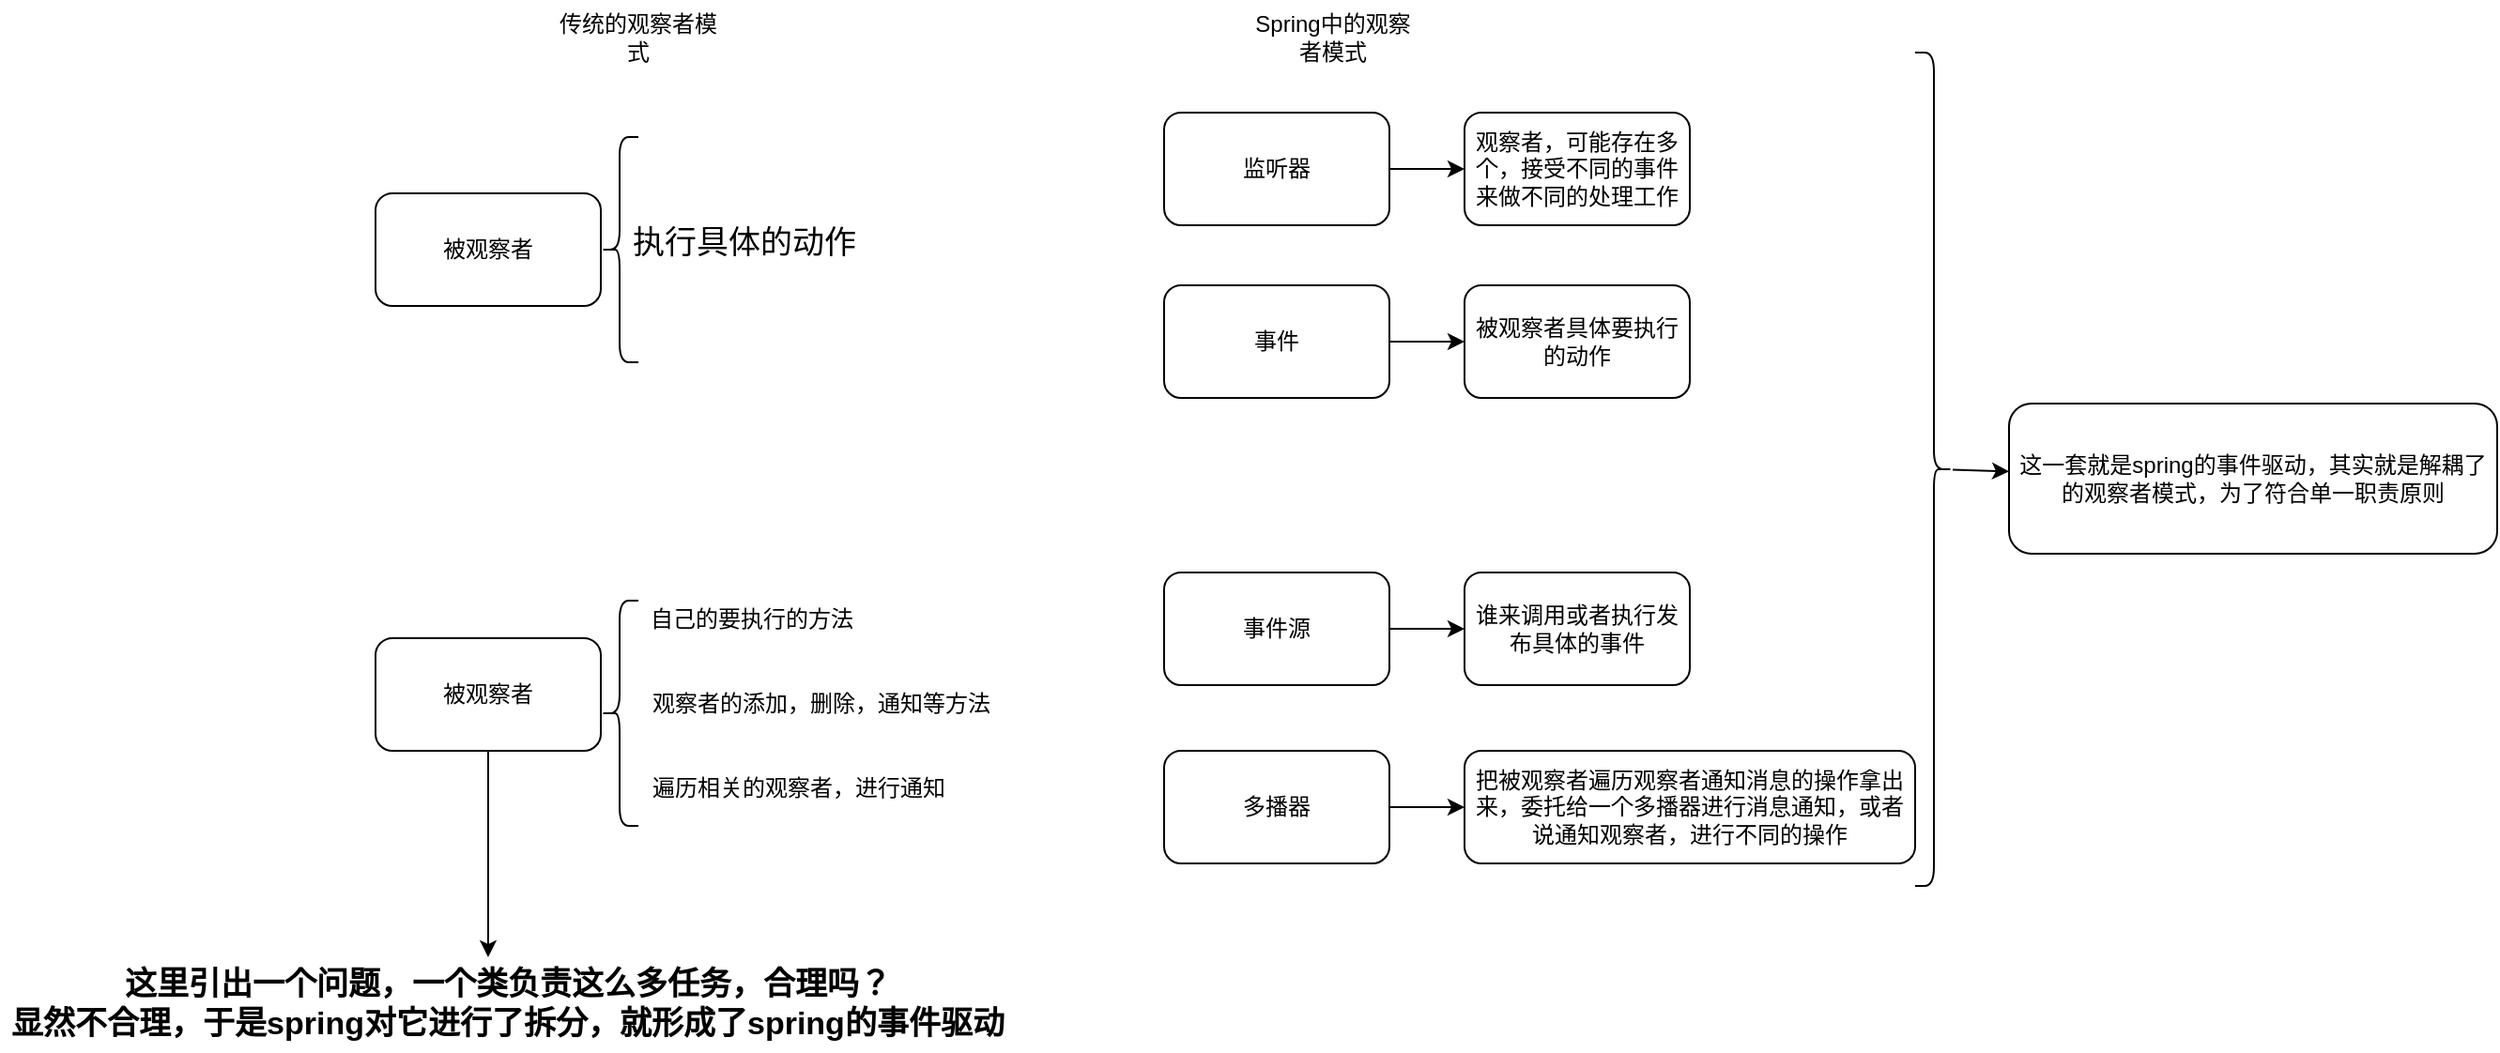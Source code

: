 <mxfile>
    <diagram id="1cif8wCF9ODK-YRLHRi3" name="Page-1">
        <mxGraphModel dx="1280" dy="917" grid="0" gridSize="10" guides="1" tooltips="1" connect="1" arrows="1" fold="1" page="1" pageScale="1" pageWidth="10000000" pageHeight="10000000" math="0" shadow="0">
            <root>
                <mxCell id="0"/>
                <mxCell id="1" parent="0"/>
                <mxCell id="31" style="edgeStyle=none;html=1;exitX=0.5;exitY=1;exitDx=0;exitDy=0;" edge="1" parent="1" source="2">
                    <mxGeometry relative="1" as="geometry">
                        <mxPoint x="689" y="792" as="targetPoint"/>
                    </mxGeometry>
                </mxCell>
                <mxCell id="2" value="被观察者" style="rounded=1;whiteSpace=wrap;html=1;" vertex="1" parent="1">
                    <mxGeometry x="629" y="622" width="120" height="60" as="geometry"/>
                </mxCell>
                <mxCell id="3" value="传统的观察者模式" style="text;html=1;strokeColor=none;fillColor=none;align=center;verticalAlign=middle;whiteSpace=wrap;rounded=0;" vertex="1" parent="1">
                    <mxGeometry x="724" y="282" width="90" height="40" as="geometry"/>
                </mxCell>
                <mxCell id="4" value="被观察者" style="rounded=1;whiteSpace=wrap;html=1;" vertex="1" parent="1">
                    <mxGeometry x="629" y="385" width="120" height="60" as="geometry"/>
                </mxCell>
                <mxCell id="9" style="edgeStyle=none;html=1;exitX=1;exitY=0.5;exitDx=0;exitDy=0;" edge="1" parent="1" source="5" target="8">
                    <mxGeometry relative="1" as="geometry"/>
                </mxCell>
                <mxCell id="5" value="事件" style="rounded=1;whiteSpace=wrap;html=1;" vertex="1" parent="1">
                    <mxGeometry x="1049" y="434" width="120" height="60" as="geometry"/>
                </mxCell>
                <mxCell id="6" value="Spring中的观察者模式" style="text;html=1;strokeColor=none;fillColor=none;align=center;verticalAlign=middle;whiteSpace=wrap;rounded=0;" vertex="1" parent="1">
                    <mxGeometry x="1094" y="282" width="90" height="40" as="geometry"/>
                </mxCell>
                <mxCell id="11" value="" style="edgeStyle=none;html=1;" edge="1" parent="1" source="7" target="10">
                    <mxGeometry relative="1" as="geometry"/>
                </mxCell>
                <mxCell id="7" value="监听器" style="rounded=1;whiteSpace=wrap;html=1;" vertex="1" parent="1">
                    <mxGeometry x="1049" y="342" width="120" height="60" as="geometry"/>
                </mxCell>
                <mxCell id="8" value="被观察者具体要执行的动作" style="rounded=1;whiteSpace=wrap;html=1;" vertex="1" parent="1">
                    <mxGeometry x="1209" y="434" width="120" height="60" as="geometry"/>
                </mxCell>
                <mxCell id="10" value="观察者，可能存在多个，接受不同的事件来做不同的处理工作" style="whiteSpace=wrap;html=1;rounded=1;" vertex="1" parent="1">
                    <mxGeometry x="1209" y="342" width="120" height="60" as="geometry"/>
                </mxCell>
                <mxCell id="12" value="" style="edgeStyle=none;html=1;" edge="1" parent="1" source="13" target="14">
                    <mxGeometry relative="1" as="geometry"/>
                </mxCell>
                <mxCell id="13" value="多播器" style="rounded=1;whiteSpace=wrap;html=1;" vertex="1" parent="1">
                    <mxGeometry x="1049" y="682" width="120" height="60" as="geometry"/>
                </mxCell>
                <mxCell id="14" value="把被观察者遍历观察者通知消息的操作拿出来，委托给一个多播器进行消息通知，或者说通知观察者，进行不同的操作" style="whiteSpace=wrap;html=1;rounded=1;" vertex="1" parent="1">
                    <mxGeometry x="1209" y="682" width="240" height="60" as="geometry"/>
                </mxCell>
                <mxCell id="15" value="" style="edgeStyle=none;html=1;" edge="1" parent="1" source="16" target="17">
                    <mxGeometry relative="1" as="geometry"/>
                </mxCell>
                <mxCell id="16" value="事件源" style="rounded=1;whiteSpace=wrap;html=1;" vertex="1" parent="1">
                    <mxGeometry x="1049" y="587" width="120" height="60" as="geometry"/>
                </mxCell>
                <mxCell id="17" value="谁来调用或者执行发布具体的事件" style="whiteSpace=wrap;html=1;rounded=1;" vertex="1" parent="1">
                    <mxGeometry x="1209" y="587" width="120" height="60" as="geometry"/>
                </mxCell>
                <mxCell id="20" value="" style="edgeStyle=none;html=1;" edge="1" parent="1" source="18" target="19">
                    <mxGeometry relative="1" as="geometry"/>
                </mxCell>
                <mxCell id="18" value="" style="shape=curlyBracket;whiteSpace=wrap;html=1;rounded=1;flipH=1;" vertex="1" parent="1">
                    <mxGeometry x="1449" y="310" width="20" height="444" as="geometry"/>
                </mxCell>
                <mxCell id="19" value="这一套就是spring的事件驱动，其实就是解耦了的观察者模式，为了符合单一职责原则" style="rounded=1;whiteSpace=wrap;html=1;" vertex="1" parent="1">
                    <mxGeometry x="1499" y="497" width="260" height="80" as="geometry"/>
                </mxCell>
                <mxCell id="25" value="" style="shape=curlyBracket;whiteSpace=wrap;html=1;rounded=1;" vertex="1" parent="1">
                    <mxGeometry x="749" y="355" width="20" height="120" as="geometry"/>
                </mxCell>
                <mxCell id="27" value="观察者的添加，删除，通知等方法" style="text;html=1;align=center;verticalAlign=middle;resizable=0;points=[];autosize=1;strokeColor=none;" vertex="1" parent="1">
                    <mxGeometry x="766" y="647" width="200" height="20" as="geometry"/>
                </mxCell>
                <mxCell id="28" value="" style="shape=curlyBracket;whiteSpace=wrap;html=1;rounded=1;" vertex="1" parent="1">
                    <mxGeometry x="749" y="602" width="20" height="120" as="geometry"/>
                </mxCell>
                <mxCell id="29" value="自己的要执行的方法" style="text;html=1;align=center;verticalAlign=middle;resizable=0;points=[];autosize=1;strokeColor=none;" vertex="1" parent="1">
                    <mxGeometry x="769" y="602" width="120" height="20" as="geometry"/>
                </mxCell>
                <mxCell id="30" value="遍历相关的观察者，进行通知" style="text;html=1;align=center;verticalAlign=middle;resizable=0;points=[];autosize=1;strokeColor=none;" vertex="1" parent="1">
                    <mxGeometry x="769" y="692" width="170" height="20" as="geometry"/>
                </mxCell>
                <mxCell id="32" value="这里引出一个问题，一个类负责这么多任务，合理吗？&lt;br&gt;显然不合理，于是spring对它进行了拆分，就形成了spring的事件驱动" style="text;html=1;align=center;verticalAlign=middle;resizable=0;points=[];autosize=1;strokeColor=none;fontStyle=1;fontSize=17;" vertex="1" parent="1">
                    <mxGeometry x="429" y="792" width="540" height="50" as="geometry"/>
                </mxCell>
                <mxCell id="33" value="执行具体的动作" style="text;html=1;align=center;verticalAlign=middle;resizable=0;points=[];autosize=1;strokeColor=none;fontSize=17;" vertex="1" parent="1">
                    <mxGeometry x="760" y="400" width="129" height="24" as="geometry"/>
                </mxCell>
            </root>
        </mxGraphModel>
    </diagram>
</mxfile>